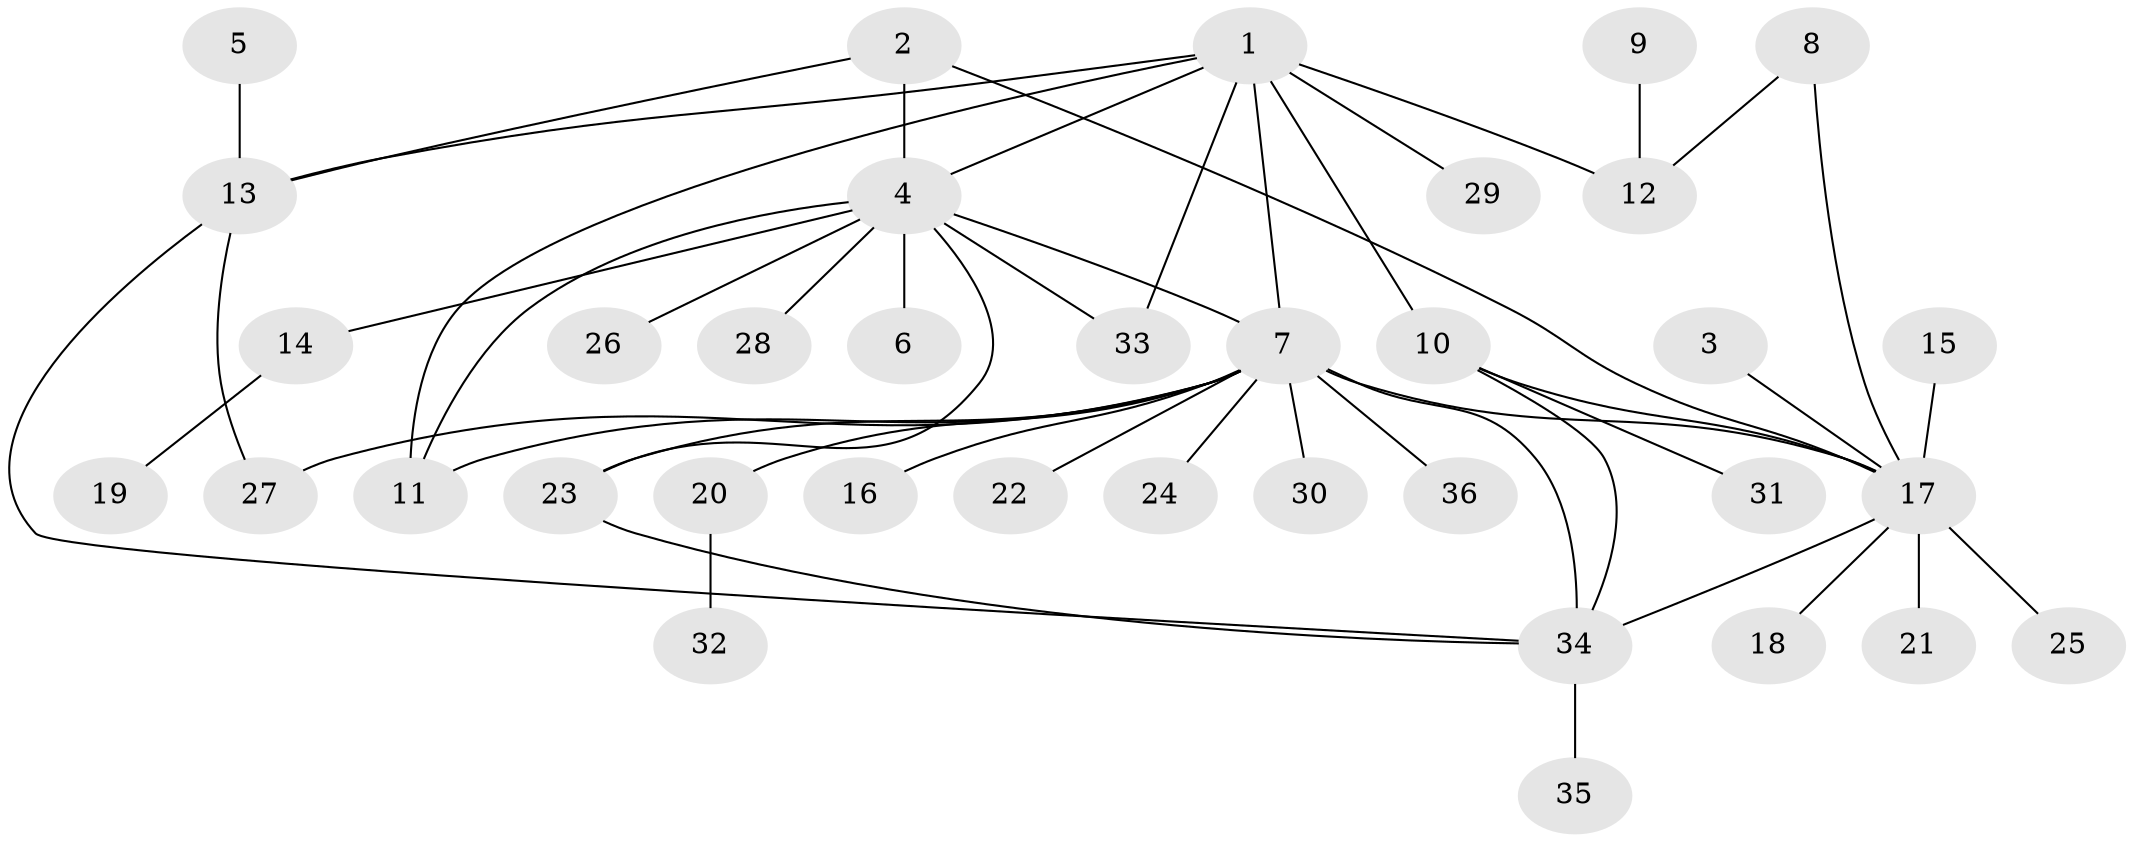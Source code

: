 // original degree distribution, {18: 0.0196078431372549, 8: 0.0392156862745098, 4: 0.0784313725490196, 10: 0.0196078431372549, 3: 0.0392156862745098, 1: 0.49019607843137253, 2: 0.27450980392156865, 5: 0.0196078431372549, 12: 0.0196078431372549}
// Generated by graph-tools (version 1.1) at 2025/36/03/04/25 23:36:57]
// undirected, 36 vertices, 49 edges
graph export_dot {
  node [color=gray90,style=filled];
  1;
  2;
  3;
  4;
  5;
  6;
  7;
  8;
  9;
  10;
  11;
  12;
  13;
  14;
  15;
  16;
  17;
  18;
  19;
  20;
  21;
  22;
  23;
  24;
  25;
  26;
  27;
  28;
  29;
  30;
  31;
  32;
  33;
  34;
  35;
  36;
  1 -- 4 [weight=1.0];
  1 -- 7 [weight=1.0];
  1 -- 10 [weight=1.0];
  1 -- 11 [weight=1.0];
  1 -- 12 [weight=1.0];
  1 -- 13 [weight=1.0];
  1 -- 29 [weight=1.0];
  1 -- 33 [weight=1.0];
  2 -- 4 [weight=1.0];
  2 -- 13 [weight=1.0];
  2 -- 17 [weight=1.0];
  3 -- 17 [weight=1.0];
  4 -- 6 [weight=1.0];
  4 -- 7 [weight=1.0];
  4 -- 11 [weight=1.0];
  4 -- 14 [weight=1.0];
  4 -- 23 [weight=1.0];
  4 -- 26 [weight=1.0];
  4 -- 28 [weight=1.0];
  4 -- 33 [weight=1.0];
  5 -- 13 [weight=1.0];
  7 -- 11 [weight=1.0];
  7 -- 16 [weight=1.0];
  7 -- 17 [weight=1.0];
  7 -- 20 [weight=1.0];
  7 -- 22 [weight=1.0];
  7 -- 23 [weight=1.0];
  7 -- 24 [weight=1.0];
  7 -- 27 [weight=1.0];
  7 -- 30 [weight=1.0];
  7 -- 34 [weight=2.0];
  7 -- 36 [weight=1.0];
  8 -- 12 [weight=1.0];
  8 -- 17 [weight=1.0];
  9 -- 12 [weight=1.0];
  10 -- 17 [weight=1.0];
  10 -- 31 [weight=1.0];
  10 -- 34 [weight=1.0];
  13 -- 27 [weight=1.0];
  13 -- 34 [weight=1.0];
  14 -- 19 [weight=1.0];
  15 -- 17 [weight=1.0];
  17 -- 18 [weight=1.0];
  17 -- 21 [weight=1.0];
  17 -- 25 [weight=1.0];
  17 -- 34 [weight=1.0];
  20 -- 32 [weight=1.0];
  23 -- 34 [weight=1.0];
  34 -- 35 [weight=1.0];
}
